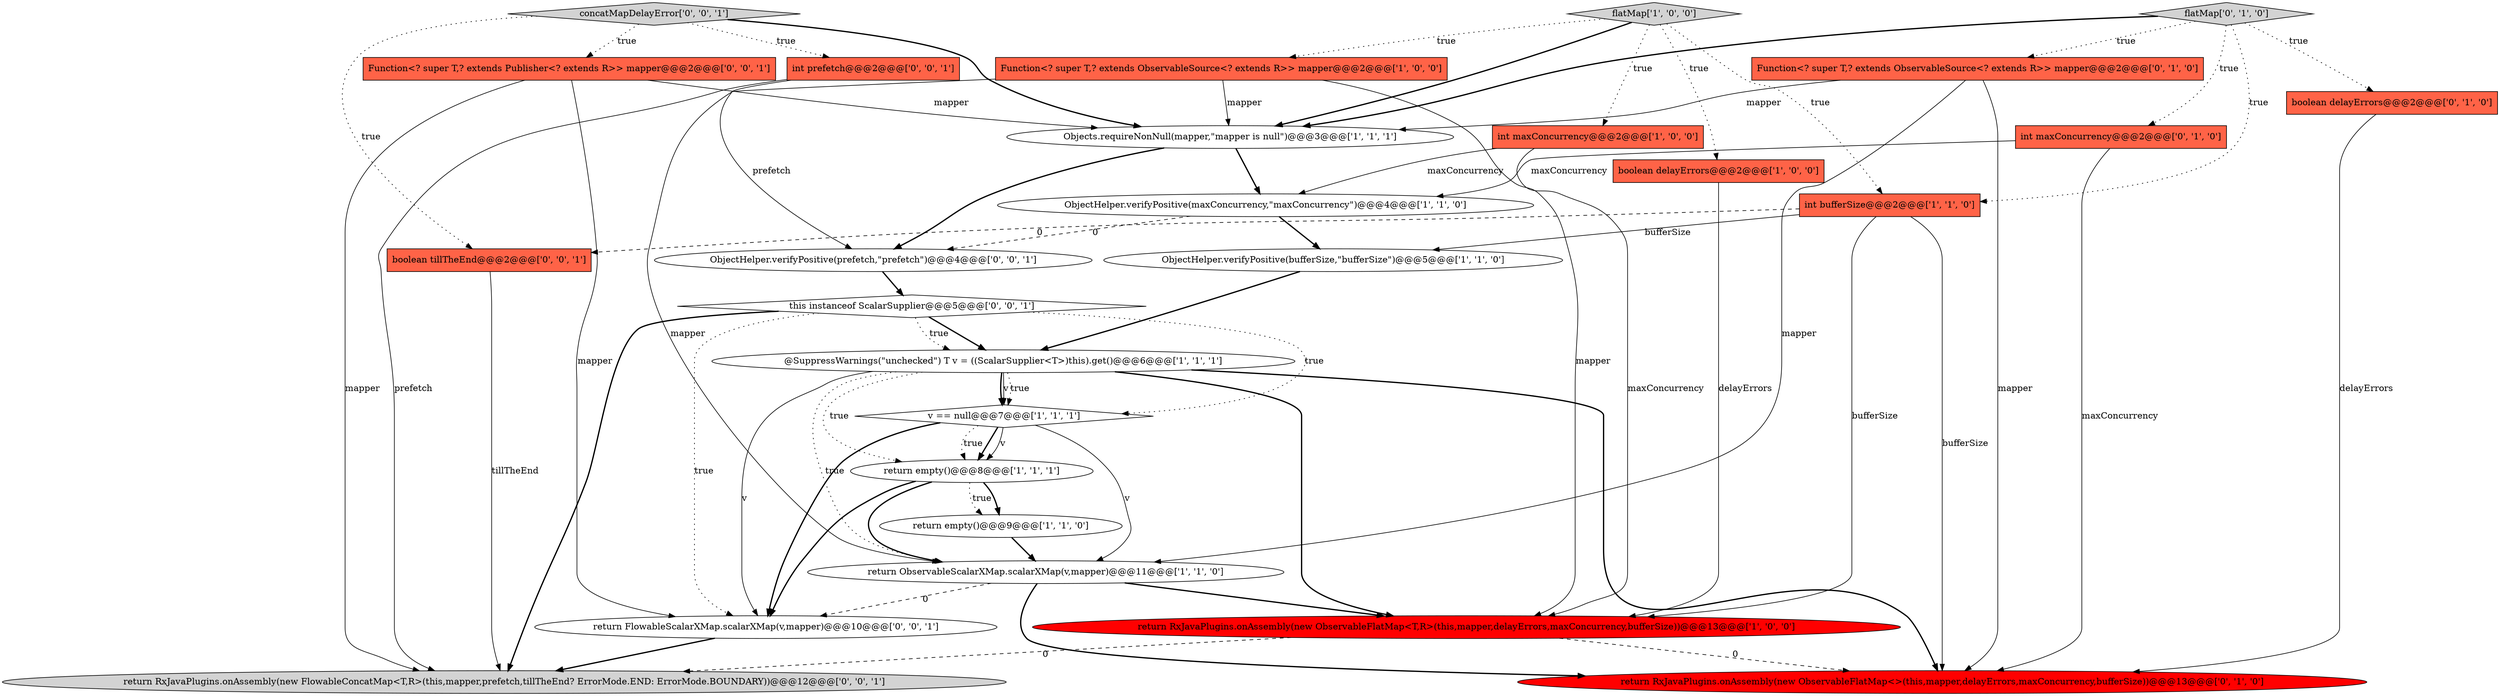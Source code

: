 digraph {
20 [style = filled, label = "int prefetch@@@2@@@['0', '0', '1']", fillcolor = tomato, shape = box image = "AAA0AAABBB3BBB"];
18 [style = filled, label = "int maxConcurrency@@@2@@@['0', '1', '0']", fillcolor = tomato, shape = box image = "AAA0AAABBB2BBB"];
10 [style = filled, label = "v == null@@@7@@@['1', '1', '1']", fillcolor = white, shape = diamond image = "AAA0AAABBB1BBB"];
16 [style = filled, label = "return RxJavaPlugins.onAssembly(new ObservableFlatMap<>(this,mapper,delayErrors,maxConcurrency,bufferSize))@@@13@@@['0', '1', '0']", fillcolor = red, shape = ellipse image = "AAA1AAABBB2BBB"];
7 [style = filled, label = "Objects.requireNonNull(mapper,\"mapper is null\")@@@3@@@['1', '1', '1']", fillcolor = white, shape = ellipse image = "AAA0AAABBB1BBB"];
26 [style = filled, label = "return RxJavaPlugins.onAssembly(new FlowableConcatMap<T,R>(this,mapper,prefetch,tillTheEnd? ErrorMode.END: ErrorMode.BOUNDARY))@@@12@@@['0', '0', '1']", fillcolor = lightgray, shape = ellipse image = "AAA0AAABBB3BBB"];
22 [style = filled, label = "Function<? super T,? extends Publisher<? extends R>> mapper@@@2@@@['0', '0', '1']", fillcolor = tomato, shape = box image = "AAA0AAABBB3BBB"];
15 [style = filled, label = "Function<? super T,? extends ObservableSource<? extends R>> mapper@@@2@@@['0', '1', '0']", fillcolor = tomato, shape = box image = "AAA0AAABBB2BBB"];
8 [style = filled, label = "return RxJavaPlugins.onAssembly(new ObservableFlatMap<T,R>(this,mapper,delayErrors,maxConcurrency,bufferSize))@@@13@@@['1', '0', '0']", fillcolor = red, shape = ellipse image = "AAA1AAABBB1BBB"];
17 [style = filled, label = "flatMap['0', '1', '0']", fillcolor = lightgray, shape = diamond image = "AAA0AAABBB2BBB"];
21 [style = filled, label = "concatMapDelayError['0', '0', '1']", fillcolor = lightgray, shape = diamond image = "AAA0AAABBB3BBB"];
5 [style = filled, label = "return ObservableScalarXMap.scalarXMap(v,mapper)@@@11@@@['1', '1', '0']", fillcolor = white, shape = ellipse image = "AAA0AAABBB1BBB"];
1 [style = filled, label = "return empty()@@@9@@@['1', '1', '0']", fillcolor = white, shape = ellipse image = "AAA0AAABBB1BBB"];
25 [style = filled, label = "boolean tillTheEnd@@@2@@@['0', '0', '1']", fillcolor = tomato, shape = box image = "AAA0AAABBB3BBB"];
4 [style = filled, label = "int maxConcurrency@@@2@@@['1', '0', '0']", fillcolor = tomato, shape = box image = "AAA0AAABBB1BBB"];
24 [style = filled, label = "ObjectHelper.verifyPositive(prefetch,\"prefetch\")@@@4@@@['0', '0', '1']", fillcolor = white, shape = ellipse image = "AAA0AAABBB3BBB"];
19 [style = filled, label = "this instanceof ScalarSupplier@@@5@@@['0', '0', '1']", fillcolor = white, shape = diamond image = "AAA0AAABBB3BBB"];
14 [style = filled, label = "boolean delayErrors@@@2@@@['0', '1', '0']", fillcolor = tomato, shape = box image = "AAA0AAABBB2BBB"];
13 [style = filled, label = "ObjectHelper.verifyPositive(maxConcurrency,\"maxConcurrency\")@@@4@@@['1', '1', '0']", fillcolor = white, shape = ellipse image = "AAA0AAABBB1BBB"];
12 [style = filled, label = "int bufferSize@@@2@@@['1', '1', '0']", fillcolor = tomato, shape = box image = "AAA0AAABBB1BBB"];
11 [style = filled, label = "@SuppressWarnings(\"unchecked\") T v = ((ScalarSupplier<T>)this).get()@@@6@@@['1', '1', '1']", fillcolor = white, shape = ellipse image = "AAA0AAABBB1BBB"];
0 [style = filled, label = "Function<? super T,? extends ObservableSource<? extends R>> mapper@@@2@@@['1', '0', '0']", fillcolor = tomato, shape = box image = "AAA0AAABBB1BBB"];
9 [style = filled, label = "flatMap['1', '0', '0']", fillcolor = lightgray, shape = diamond image = "AAA0AAABBB1BBB"];
23 [style = filled, label = "return FlowableScalarXMap.scalarXMap(v,mapper)@@@10@@@['0', '0', '1']", fillcolor = white, shape = ellipse image = "AAA0AAABBB3BBB"];
3 [style = filled, label = "ObjectHelper.verifyPositive(bufferSize,\"bufferSize\")@@@5@@@['1', '1', '0']", fillcolor = white, shape = ellipse image = "AAA0AAABBB1BBB"];
2 [style = filled, label = "boolean delayErrors@@@2@@@['1', '0', '0']", fillcolor = tomato, shape = box image = "AAA0AAABBB1BBB"];
6 [style = filled, label = "return empty()@@@8@@@['1', '1', '1']", fillcolor = white, shape = ellipse image = "AAA0AAABBB1BBB"];
7->13 [style = bold, label=""];
1->5 [style = bold, label=""];
14->16 [style = solid, label="delayErrors"];
11->16 [style = bold, label=""];
15->7 [style = solid, label="mapper"];
5->8 [style = bold, label=""];
19->10 [style = dotted, label="true"];
12->3 [style = solid, label="bufferSize"];
9->12 [style = dotted, label="true"];
11->10 [style = solid, label="v"];
9->0 [style = dotted, label="true"];
24->19 [style = bold, label=""];
10->6 [style = dotted, label="true"];
21->20 [style = dotted, label="true"];
8->16 [style = dashed, label="0"];
17->18 [style = dotted, label="true"];
11->23 [style = solid, label="v"];
12->16 [style = solid, label="bufferSize"];
0->8 [style = solid, label="mapper"];
15->5 [style = solid, label="mapper"];
6->23 [style = bold, label=""];
11->10 [style = dotted, label="true"];
5->23 [style = dashed, label="0"];
10->5 [style = solid, label="v"];
6->1 [style = dotted, label="true"];
25->26 [style = solid, label="tillTheEnd"];
3->11 [style = bold, label=""];
23->26 [style = bold, label=""];
17->14 [style = dotted, label="true"];
19->23 [style = dotted, label="true"];
12->8 [style = solid, label="bufferSize"];
21->22 [style = dotted, label="true"];
19->11 [style = bold, label=""];
11->5 [style = dotted, label="true"];
4->8 [style = solid, label="maxConcurrency"];
22->7 [style = solid, label="mapper"];
9->7 [style = bold, label=""];
10->6 [style = bold, label=""];
0->5 [style = solid, label="mapper"];
15->16 [style = solid, label="mapper"];
18->16 [style = solid, label="maxConcurrency"];
5->16 [style = bold, label=""];
17->7 [style = bold, label=""];
6->1 [style = bold, label=""];
21->25 [style = dotted, label="true"];
6->5 [style = bold, label=""];
7->24 [style = bold, label=""];
13->24 [style = dashed, label="0"];
17->15 [style = dotted, label="true"];
12->25 [style = dashed, label="0"];
13->3 [style = bold, label=""];
17->12 [style = dotted, label="true"];
11->10 [style = bold, label=""];
10->23 [style = bold, label=""];
19->26 [style = bold, label=""];
11->6 [style = dotted, label="true"];
10->6 [style = solid, label="v"];
9->2 [style = dotted, label="true"];
19->11 [style = dotted, label="true"];
20->26 [style = solid, label="prefetch"];
22->23 [style = solid, label="mapper"];
9->4 [style = dotted, label="true"];
21->7 [style = bold, label=""];
18->13 [style = solid, label="maxConcurrency"];
11->8 [style = bold, label=""];
0->7 [style = solid, label="mapper"];
2->8 [style = solid, label="delayErrors"];
8->26 [style = dashed, label="0"];
20->24 [style = solid, label="prefetch"];
4->13 [style = solid, label="maxConcurrency"];
22->26 [style = solid, label="mapper"];
}
